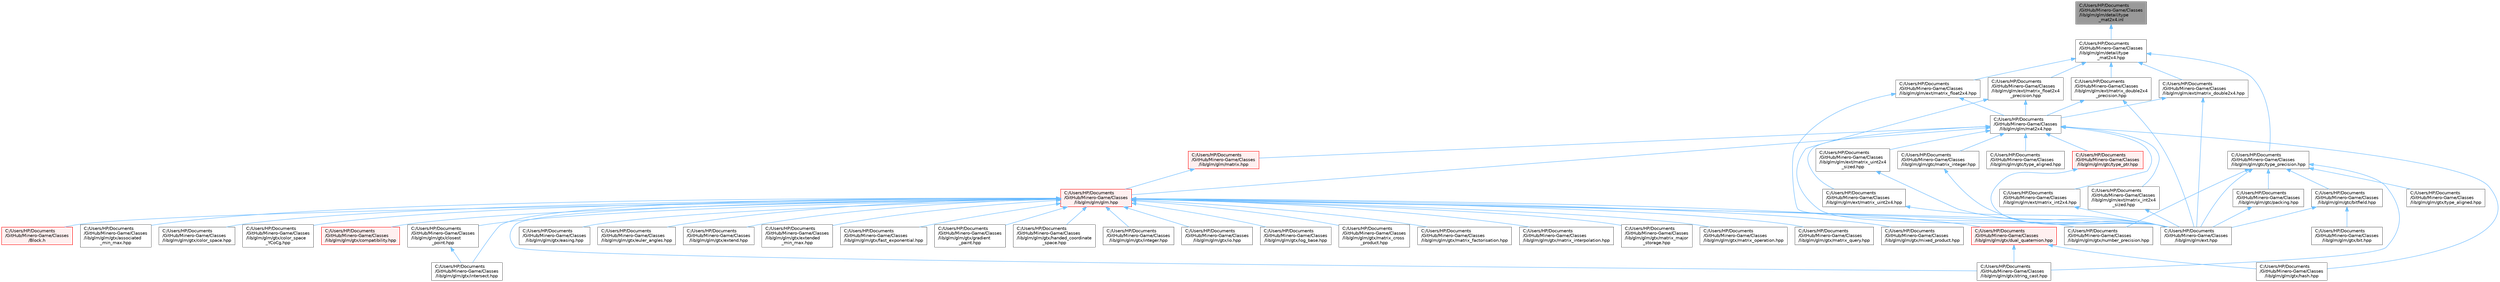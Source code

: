 digraph "C:/Users/HP/Documents/GitHub/Minero-Game/Classes/lib/glm/glm/detail/type_mat2x4.inl"
{
 // LATEX_PDF_SIZE
  bgcolor="transparent";
  edge [fontname=Helvetica,fontsize=10,labelfontname=Helvetica,labelfontsize=10];
  node [fontname=Helvetica,fontsize=10,shape=box,height=0.2,width=0.4];
  Node1 [id="Node000001",label="C:/Users/HP/Documents\l/GitHub/Minero-Game/Classes\l/lib/glm/glm/detail/type\l_mat2x4.inl",height=0.2,width=0.4,color="gray40", fillcolor="grey60", style="filled", fontcolor="black",tooltip=" "];
  Node1 -> Node2 [id="edge1_Node000001_Node000002",dir="back",color="steelblue1",style="solid",tooltip=" "];
  Node2 [id="Node000002",label="C:/Users/HP/Documents\l/GitHub/Minero-Game/Classes\l/lib/glm/glm/detail/type\l_mat2x4.hpp",height=0.2,width=0.4,color="grey40", fillcolor="white", style="filled",URL="$_classes_2lib_2glm_2glm_2detail_2type__mat2x4_8hpp.html",tooltip=" "];
  Node2 -> Node3 [id="edge2_Node000002_Node000003",dir="back",color="steelblue1",style="solid",tooltip=" "];
  Node3 [id="Node000003",label="C:/Users/HP/Documents\l/GitHub/Minero-Game/Classes\l/lib/glm/glm/ext/matrix_double2x4.hpp",height=0.2,width=0.4,color="grey40", fillcolor="white", style="filled",URL="$_classes_2lib_2glm_2glm_2ext_2matrix__double2x4_8hpp.html",tooltip=" "];
  Node3 -> Node4 [id="edge3_Node000003_Node000004",dir="back",color="steelblue1",style="solid",tooltip=" "];
  Node4 [id="Node000004",label="C:/Users/HP/Documents\l/GitHub/Minero-Game/Classes\l/lib/glm/glm/ext.hpp",height=0.2,width=0.4,color="grey40", fillcolor="white", style="filled",URL="$_classes_2lib_2glm_2glm_2ext_8hpp.html",tooltip=" "];
  Node3 -> Node5 [id="edge4_Node000003_Node000005",dir="back",color="steelblue1",style="solid",tooltip=" "];
  Node5 [id="Node000005",label="C:/Users/HP/Documents\l/GitHub/Minero-Game/Classes\l/lib/glm/glm/mat2x4.hpp",height=0.2,width=0.4,color="grey40", fillcolor="white", style="filled",URL="$_classes_2lib_2glm_2glm_2mat2x4_8hpp.html",tooltip=" "];
  Node5 -> Node6 [id="edge5_Node000005_Node000006",dir="back",color="steelblue1",style="solid",tooltip=" "];
  Node6 [id="Node000006",label="C:/Users/HP/Documents\l/GitHub/Minero-Game/Classes\l/lib/glm/glm/ext/matrix_int2x4.hpp",height=0.2,width=0.4,color="grey40", fillcolor="white", style="filled",URL="$_classes_2lib_2glm_2glm_2ext_2matrix__int2x4_8hpp.html",tooltip=" "];
  Node6 -> Node4 [id="edge6_Node000006_Node000004",dir="back",color="steelblue1",style="solid",tooltip=" "];
  Node5 -> Node7 [id="edge7_Node000005_Node000007",dir="back",color="steelblue1",style="solid",tooltip=" "];
  Node7 [id="Node000007",label="C:/Users/HP/Documents\l/GitHub/Minero-Game/Classes\l/lib/glm/glm/ext/matrix_int2x4\l_sized.hpp",height=0.2,width=0.4,color="grey40", fillcolor="white", style="filled",URL="$_classes_2lib_2glm_2glm_2ext_2matrix__int2x4__sized_8hpp.html",tooltip=" "];
  Node7 -> Node4 [id="edge8_Node000007_Node000004",dir="back",color="steelblue1",style="solid",tooltip=" "];
  Node5 -> Node8 [id="edge9_Node000005_Node000008",dir="back",color="steelblue1",style="solid",tooltip=" "];
  Node8 [id="Node000008",label="C:/Users/HP/Documents\l/GitHub/Minero-Game/Classes\l/lib/glm/glm/ext/matrix_uint2x4.hpp",height=0.2,width=0.4,color="grey40", fillcolor="white", style="filled",URL="$_classes_2lib_2glm_2glm_2ext_2matrix__uint2x4_8hpp.html",tooltip=" "];
  Node8 -> Node4 [id="edge10_Node000008_Node000004",dir="back",color="steelblue1",style="solid",tooltip=" "];
  Node5 -> Node9 [id="edge11_Node000005_Node000009",dir="back",color="steelblue1",style="solid",tooltip=" "];
  Node9 [id="Node000009",label="C:/Users/HP/Documents\l/GitHub/Minero-Game/Classes\l/lib/glm/glm/ext/matrix_uint2x4\l_sized.hpp",height=0.2,width=0.4,color="grey40", fillcolor="white", style="filled",URL="$_classes_2lib_2glm_2glm_2ext_2matrix__uint2x4__sized_8hpp.html",tooltip=" "];
  Node9 -> Node4 [id="edge12_Node000009_Node000004",dir="back",color="steelblue1",style="solid",tooltip=" "];
  Node5 -> Node10 [id="edge13_Node000005_Node000010",dir="back",color="steelblue1",style="solid",tooltip=" "];
  Node10 [id="Node000010",label="C:/Users/HP/Documents\l/GitHub/Minero-Game/Classes\l/lib/glm/glm/glm.hpp",height=0.2,width=0.4,color="red", fillcolor="#FFF0F0", style="filled",URL="$_classes_2lib_2glm_2glm_2glm_8hpp.html",tooltip=" "];
  Node10 -> Node11 [id="edge14_Node000010_Node000011",dir="back",color="steelblue1",style="solid",tooltip=" "];
  Node11 [id="Node000011",label="C:/Users/HP/Documents\l/GitHub/Minero-Game/Classes\l/Block.h",height=0.2,width=0.4,color="red", fillcolor="#FFF0F0", style="filled",URL="$_classes_2_block_8h.html",tooltip=" "];
  Node10 -> Node4 [id="edge15_Node000010_Node000004",dir="back",color="steelblue1",style="solid",tooltip=" "];
  Node10 -> Node16 [id="edge16_Node000010_Node000016",dir="back",color="steelblue1",style="solid",tooltip=" "];
  Node16 [id="Node000016",label="C:/Users/HP/Documents\l/GitHub/Minero-Game/Classes\l/lib/glm/glm/gtx/associated\l_min_max.hpp",height=0.2,width=0.4,color="grey40", fillcolor="white", style="filled",URL="$_classes_2lib_2glm_2glm_2gtx_2associated__min__max_8hpp.html",tooltip=" "];
  Node10 -> Node17 [id="edge17_Node000010_Node000017",dir="back",color="steelblue1",style="solid",tooltip=" "];
  Node17 [id="Node000017",label="C:/Users/HP/Documents\l/GitHub/Minero-Game/Classes\l/lib/glm/glm/gtx/closest\l_point.hpp",height=0.2,width=0.4,color="grey40", fillcolor="white", style="filled",URL="$_classes_2lib_2glm_2glm_2gtx_2closest__point_8hpp.html",tooltip=" "];
  Node17 -> Node18 [id="edge18_Node000017_Node000018",dir="back",color="steelblue1",style="solid",tooltip=" "];
  Node18 [id="Node000018",label="C:/Users/HP/Documents\l/GitHub/Minero-Game/Classes\l/lib/glm/glm/gtx/intersect.hpp",height=0.2,width=0.4,color="grey40", fillcolor="white", style="filled",URL="$_classes_2lib_2glm_2glm_2gtx_2intersect_8hpp.html",tooltip=" "];
  Node10 -> Node19 [id="edge19_Node000010_Node000019",dir="back",color="steelblue1",style="solid",tooltip=" "];
  Node19 [id="Node000019",label="C:/Users/HP/Documents\l/GitHub/Minero-Game/Classes\l/lib/glm/glm/gtx/color_space.hpp",height=0.2,width=0.4,color="grey40", fillcolor="white", style="filled",URL="$_classes_2lib_2glm_2glm_2gtx_2color__space_8hpp.html",tooltip=" "];
  Node10 -> Node20 [id="edge20_Node000010_Node000020",dir="back",color="steelblue1",style="solid",tooltip=" "];
  Node20 [id="Node000020",label="C:/Users/HP/Documents\l/GitHub/Minero-Game/Classes\l/lib/glm/glm/gtx/color_space\l_YCoCg.hpp",height=0.2,width=0.4,color="grey40", fillcolor="white", style="filled",URL="$_classes_2lib_2glm_2glm_2gtx_2color__space___y_co_cg_8hpp.html",tooltip=" "];
  Node10 -> Node21 [id="edge21_Node000010_Node000021",dir="back",color="steelblue1",style="solid",tooltip=" "];
  Node21 [id="Node000021",label="C:/Users/HP/Documents\l/GitHub/Minero-Game/Classes\l/lib/glm/glm/gtx/compatibility.hpp",height=0.2,width=0.4,color="red", fillcolor="#FFF0F0", style="filled",URL="$_classes_2lib_2glm_2glm_2gtx_2compatibility_8hpp.html",tooltip=" "];
  Node10 -> Node24 [id="edge22_Node000010_Node000024",dir="back",color="steelblue1",style="solid",tooltip=" "];
  Node24 [id="Node000024",label="C:/Users/HP/Documents\l/GitHub/Minero-Game/Classes\l/lib/glm/glm/gtx/dual_quaternion.hpp",height=0.2,width=0.4,color="red", fillcolor="#FFF0F0", style="filled",URL="$_classes_2lib_2glm_2glm_2gtx_2dual__quaternion_8hpp.html",tooltip=" "];
  Node24 -> Node25 [id="edge23_Node000024_Node000025",dir="back",color="steelblue1",style="solid",tooltip=" "];
  Node25 [id="Node000025",label="C:/Users/HP/Documents\l/GitHub/Minero-Game/Classes\l/lib/glm/glm/gtx/hash.hpp",height=0.2,width=0.4,color="grey40", fillcolor="white", style="filled",URL="$_classes_2lib_2glm_2glm_2gtx_2hash_8hpp.html",tooltip=" "];
  Node24 -> Node26 [id="edge24_Node000024_Node000026",dir="back",color="steelblue1",style="solid",tooltip=" "];
  Node26 [id="Node000026",label="C:/Users/HP/Documents\l/GitHub/Minero-Game/Classes\l/lib/glm/glm/gtx/string_cast.hpp",height=0.2,width=0.4,color="grey40", fillcolor="white", style="filled",URL="$_classes_2lib_2glm_2glm_2gtx_2string__cast_8hpp.html",tooltip=" "];
  Node10 -> Node30 [id="edge25_Node000010_Node000030",dir="back",color="steelblue1",style="solid",tooltip=" "];
  Node30 [id="Node000030",label="C:/Users/HP/Documents\l/GitHub/Minero-Game/Classes\l/lib/glm/glm/gtx/easing.hpp",height=0.2,width=0.4,color="grey40", fillcolor="white", style="filled",URL="$_classes_2lib_2glm_2glm_2gtx_2easing_8hpp.html",tooltip=" "];
  Node10 -> Node23 [id="edge26_Node000010_Node000023",dir="back",color="steelblue1",style="solid",tooltip=" "];
  Node23 [id="Node000023",label="C:/Users/HP/Documents\l/GitHub/Minero-Game/Classes\l/lib/glm/glm/gtx/euler_angles.hpp",height=0.2,width=0.4,color="grey40", fillcolor="white", style="filled",URL="$_classes_2lib_2glm_2glm_2gtx_2euler__angles_8hpp.html",tooltip=" "];
  Node10 -> Node31 [id="edge27_Node000010_Node000031",dir="back",color="steelblue1",style="solid",tooltip=" "];
  Node31 [id="Node000031",label="C:/Users/HP/Documents\l/GitHub/Minero-Game/Classes\l/lib/glm/glm/gtx/extend.hpp",height=0.2,width=0.4,color="grey40", fillcolor="white", style="filled",URL="$_classes_2lib_2glm_2glm_2gtx_2extend_8hpp.html",tooltip=" "];
  Node10 -> Node32 [id="edge28_Node000010_Node000032",dir="back",color="steelblue1",style="solid",tooltip=" "];
  Node32 [id="Node000032",label="C:/Users/HP/Documents\l/GitHub/Minero-Game/Classes\l/lib/glm/glm/gtx/extended\l_min_max.hpp",height=0.2,width=0.4,color="grey40", fillcolor="white", style="filled",URL="$_classes_2lib_2glm_2glm_2gtx_2extended__min__max_8hpp.html",tooltip=" "];
  Node10 -> Node33 [id="edge29_Node000010_Node000033",dir="back",color="steelblue1",style="solid",tooltip=" "];
  Node33 [id="Node000033",label="C:/Users/HP/Documents\l/GitHub/Minero-Game/Classes\l/lib/glm/glm/gtx/fast_exponential.hpp",height=0.2,width=0.4,color="grey40", fillcolor="white", style="filled",URL="$_classes_2lib_2glm_2glm_2gtx_2fast__exponential_8hpp.html",tooltip=" "];
  Node10 -> Node34 [id="edge30_Node000010_Node000034",dir="back",color="steelblue1",style="solid",tooltip=" "];
  Node34 [id="Node000034",label="C:/Users/HP/Documents\l/GitHub/Minero-Game/Classes\l/lib/glm/glm/gtx/gradient\l_paint.hpp",height=0.2,width=0.4,color="grey40", fillcolor="white", style="filled",URL="$_classes_2lib_2glm_2glm_2gtx_2gradient__paint_8hpp.html",tooltip=" "];
  Node10 -> Node35 [id="edge31_Node000010_Node000035",dir="back",color="steelblue1",style="solid",tooltip=" "];
  Node35 [id="Node000035",label="C:/Users/HP/Documents\l/GitHub/Minero-Game/Classes\l/lib/glm/glm/gtx/handed_coordinate\l_space.hpp",height=0.2,width=0.4,color="grey40", fillcolor="white", style="filled",URL="$_classes_2lib_2glm_2glm_2gtx_2handed__coordinate__space_8hpp.html",tooltip=" "];
  Node10 -> Node36 [id="edge32_Node000010_Node000036",dir="back",color="steelblue1",style="solid",tooltip=" "];
  Node36 [id="Node000036",label="C:/Users/HP/Documents\l/GitHub/Minero-Game/Classes\l/lib/glm/glm/gtx/integer.hpp",height=0.2,width=0.4,color="grey40", fillcolor="white", style="filled",URL="$_classes_2lib_2glm_2glm_2gtx_2integer_8hpp.html",tooltip=" "];
  Node10 -> Node18 [id="edge33_Node000010_Node000018",dir="back",color="steelblue1",style="solid",tooltip=" "];
  Node10 -> Node29 [id="edge34_Node000010_Node000029",dir="back",color="steelblue1",style="solid",tooltip=" "];
  Node29 [id="Node000029",label="C:/Users/HP/Documents\l/GitHub/Minero-Game/Classes\l/lib/glm/glm/gtx/io.hpp",height=0.2,width=0.4,color="grey40", fillcolor="white", style="filled",URL="$_classes_2lib_2glm_2glm_2gtx_2io_8hpp.html",tooltip=" "];
  Node10 -> Node37 [id="edge35_Node000010_Node000037",dir="back",color="steelblue1",style="solid",tooltip=" "];
  Node37 [id="Node000037",label="C:/Users/HP/Documents\l/GitHub/Minero-Game/Classes\l/lib/glm/glm/gtx/log_base.hpp",height=0.2,width=0.4,color="grey40", fillcolor="white", style="filled",URL="$_classes_2lib_2glm_2glm_2gtx_2log__base_8hpp.html",tooltip=" "];
  Node10 -> Node38 [id="edge36_Node000010_Node000038",dir="back",color="steelblue1",style="solid",tooltip=" "];
  Node38 [id="Node000038",label="C:/Users/HP/Documents\l/GitHub/Minero-Game/Classes\l/lib/glm/glm/gtx/matrix_cross\l_product.hpp",height=0.2,width=0.4,color="grey40", fillcolor="white", style="filled",URL="$_classes_2lib_2glm_2glm_2gtx_2matrix__cross__product_8hpp.html",tooltip=" "];
  Node10 -> Node39 [id="edge37_Node000010_Node000039",dir="back",color="steelblue1",style="solid",tooltip=" "];
  Node39 [id="Node000039",label="C:/Users/HP/Documents\l/GitHub/Minero-Game/Classes\l/lib/glm/glm/gtx/matrix_factorisation.hpp",height=0.2,width=0.4,color="grey40", fillcolor="white", style="filled",URL="$_classes_2lib_2glm_2glm_2gtx_2matrix__factorisation_8hpp.html",tooltip=" "];
  Node10 -> Node40 [id="edge38_Node000010_Node000040",dir="back",color="steelblue1",style="solid",tooltip=" "];
  Node40 [id="Node000040",label="C:/Users/HP/Documents\l/GitHub/Minero-Game/Classes\l/lib/glm/glm/gtx/matrix_interpolation.hpp",height=0.2,width=0.4,color="grey40", fillcolor="white", style="filled",URL="$_classes_2lib_2glm_2glm_2gtx_2matrix__interpolation_8hpp.html",tooltip=" "];
  Node10 -> Node41 [id="edge39_Node000010_Node000041",dir="back",color="steelblue1",style="solid",tooltip=" "];
  Node41 [id="Node000041",label="C:/Users/HP/Documents\l/GitHub/Minero-Game/Classes\l/lib/glm/glm/gtx/matrix_major\l_storage.hpp",height=0.2,width=0.4,color="grey40", fillcolor="white", style="filled",URL="$_classes_2lib_2glm_2glm_2gtx_2matrix__major__storage_8hpp.html",tooltip=" "];
  Node10 -> Node42 [id="edge40_Node000010_Node000042",dir="back",color="steelblue1",style="solid",tooltip=" "];
  Node42 [id="Node000042",label="C:/Users/HP/Documents\l/GitHub/Minero-Game/Classes\l/lib/glm/glm/gtx/matrix_operation.hpp",height=0.2,width=0.4,color="grey40", fillcolor="white", style="filled",URL="$_classes_2lib_2glm_2glm_2gtx_2matrix__operation_8hpp.html",tooltip=" "];
  Node10 -> Node43 [id="edge41_Node000010_Node000043",dir="back",color="steelblue1",style="solid",tooltip=" "];
  Node43 [id="Node000043",label="C:/Users/HP/Documents\l/GitHub/Minero-Game/Classes\l/lib/glm/glm/gtx/matrix_query.hpp",height=0.2,width=0.4,color="grey40", fillcolor="white", style="filled",URL="$_classes_2lib_2glm_2glm_2gtx_2matrix__query_8hpp.html",tooltip=" "];
  Node10 -> Node44 [id="edge42_Node000010_Node000044",dir="back",color="steelblue1",style="solid",tooltip=" "];
  Node44 [id="Node000044",label="C:/Users/HP/Documents\l/GitHub/Minero-Game/Classes\l/lib/glm/glm/gtx/mixed_product.hpp",height=0.2,width=0.4,color="grey40", fillcolor="white", style="filled",URL="$_classes_2lib_2glm_2glm_2gtx_2mixed__product_8hpp.html",tooltip=" "];
  Node10 -> Node46 [id="edge43_Node000010_Node000046",dir="back",color="steelblue1",style="solid",tooltip=" "];
  Node46 [id="Node000046",label="C:/Users/HP/Documents\l/GitHub/Minero-Game/Classes\l/lib/glm/glm/gtx/number_precision.hpp",height=0.2,width=0.4,color="grey40", fillcolor="white", style="filled",URL="$_classes_2lib_2glm_2glm_2gtx_2number__precision_8hpp.html",tooltip=" "];
  Node10 -> Node26 [id="edge44_Node000010_Node000026",dir="back",color="steelblue1",style="solid",tooltip=" "];
  Node5 -> Node64 [id="edge45_Node000005_Node000064",dir="back",color="steelblue1",style="solid",tooltip=" "];
  Node64 [id="Node000064",label="C:/Users/HP/Documents\l/GitHub/Minero-Game/Classes\l/lib/glm/glm/gtc/matrix_integer.hpp",height=0.2,width=0.4,color="grey40", fillcolor="white", style="filled",URL="$_classes_2lib_2glm_2glm_2gtc_2matrix__integer_8hpp.html",tooltip=" "];
  Node64 -> Node4 [id="edge46_Node000064_Node000004",dir="back",color="steelblue1",style="solid",tooltip=" "];
  Node5 -> Node65 [id="edge47_Node000005_Node000065",dir="back",color="steelblue1",style="solid",tooltip=" "];
  Node65 [id="Node000065",label="C:/Users/HP/Documents\l/GitHub/Minero-Game/Classes\l/lib/glm/glm/gtc/type_aligned.hpp",height=0.2,width=0.4,color="grey40", fillcolor="white", style="filled",URL="$_classes_2lib_2glm_2glm_2gtc_2type__aligned_8hpp.html",tooltip=" "];
  Node5 -> Node66 [id="edge48_Node000005_Node000066",dir="back",color="steelblue1",style="solid",tooltip=" "];
  Node66 [id="Node000066",label="C:/Users/HP/Documents\l/GitHub/Minero-Game/Classes\l/lib/glm/glm/gtc/type_ptr.hpp",height=0.2,width=0.4,color="red", fillcolor="#FFF0F0", style="filled",URL="$_classes_2lib_2glm_2glm_2gtc_2type__ptr_8hpp.html",tooltip=" "];
  Node66 -> Node4 [id="edge49_Node000066_Node000004",dir="back",color="steelblue1",style="solid",tooltip=" "];
  Node5 -> Node25 [id="edge50_Node000005_Node000025",dir="back",color="steelblue1",style="solid",tooltip=" "];
  Node5 -> Node68 [id="edge51_Node000005_Node000068",dir="back",color="steelblue1",style="solid",tooltip=" "];
  Node68 [id="Node000068",label="C:/Users/HP/Documents\l/GitHub/Minero-Game/Classes\l/lib/glm/glm/matrix.hpp",height=0.2,width=0.4,color="red", fillcolor="#FFF0F0", style="filled",URL="$_classes_2lib_2glm_2glm_2matrix_8hpp.html",tooltip=" "];
  Node68 -> Node10 [id="edge52_Node000068_Node000010",dir="back",color="steelblue1",style="solid",tooltip=" "];
  Node2 -> Node130 [id="edge53_Node000002_Node000130",dir="back",color="steelblue1",style="solid",tooltip=" "];
  Node130 [id="Node000130",label="C:/Users/HP/Documents\l/GitHub/Minero-Game/Classes\l/lib/glm/glm/ext/matrix_double2x4\l_precision.hpp",height=0.2,width=0.4,color="grey40", fillcolor="white", style="filled",URL="$_classes_2lib_2glm_2glm_2ext_2matrix__double2x4__precision_8hpp.html",tooltip=" "];
  Node130 -> Node4 [id="edge54_Node000130_Node000004",dir="back",color="steelblue1",style="solid",tooltip=" "];
  Node130 -> Node5 [id="edge55_Node000130_Node000005",dir="back",color="steelblue1",style="solid",tooltip=" "];
  Node2 -> Node131 [id="edge56_Node000002_Node000131",dir="back",color="steelblue1",style="solid",tooltip=" "];
  Node131 [id="Node000131",label="C:/Users/HP/Documents\l/GitHub/Minero-Game/Classes\l/lib/glm/glm/ext/matrix_float2x4.hpp",height=0.2,width=0.4,color="grey40", fillcolor="white", style="filled",URL="$_classes_2lib_2glm_2glm_2ext_2matrix__float2x4_8hpp.html",tooltip=" "];
  Node131 -> Node4 [id="edge57_Node000131_Node000004",dir="back",color="steelblue1",style="solid",tooltip=" "];
  Node131 -> Node5 [id="edge58_Node000131_Node000005",dir="back",color="steelblue1",style="solid",tooltip=" "];
  Node2 -> Node132 [id="edge59_Node000002_Node000132",dir="back",color="steelblue1",style="solid",tooltip=" "];
  Node132 [id="Node000132",label="C:/Users/HP/Documents\l/GitHub/Minero-Game/Classes\l/lib/glm/glm/ext/matrix_float2x4\l_precision.hpp",height=0.2,width=0.4,color="grey40", fillcolor="white", style="filled",URL="$_classes_2lib_2glm_2glm_2ext_2matrix__float2x4__precision_8hpp.html",tooltip=" "];
  Node132 -> Node4 [id="edge60_Node000132_Node000004",dir="back",color="steelblue1",style="solid",tooltip=" "];
  Node132 -> Node5 [id="edge61_Node000132_Node000005",dir="back",color="steelblue1",style="solid",tooltip=" "];
  Node2 -> Node88 [id="edge62_Node000002_Node000088",dir="back",color="steelblue1",style="solid",tooltip=" "];
  Node88 [id="Node000088",label="C:/Users/HP/Documents\l/GitHub/Minero-Game/Classes\l/lib/glm/glm/gtc/type_precision.hpp",height=0.2,width=0.4,color="grey40", fillcolor="white", style="filled",URL="$_classes_2lib_2glm_2glm_2gtc_2type__precision_8hpp.html",tooltip=" "];
  Node88 -> Node4 [id="edge63_Node000088_Node000004",dir="back",color="steelblue1",style="solid",tooltip=" "];
  Node88 -> Node89 [id="edge64_Node000088_Node000089",dir="back",color="steelblue1",style="solid",tooltip=" "];
  Node89 [id="Node000089",label="C:/Users/HP/Documents\l/GitHub/Minero-Game/Classes\l/lib/glm/glm/gtc/bitfield.hpp",height=0.2,width=0.4,color="grey40", fillcolor="white", style="filled",URL="$_classes_2lib_2glm_2glm_2gtc_2bitfield_8hpp.html",tooltip=" "];
  Node89 -> Node4 [id="edge65_Node000089_Node000004",dir="back",color="steelblue1",style="solid",tooltip=" "];
  Node89 -> Node90 [id="edge66_Node000089_Node000090",dir="back",color="steelblue1",style="solid",tooltip=" "];
  Node90 [id="Node000090",label="C:/Users/HP/Documents\l/GitHub/Minero-Game/Classes\l/lib/glm/glm/gtx/bit.hpp",height=0.2,width=0.4,color="grey40", fillcolor="white", style="filled",URL="$_classes_2lib_2glm_2glm_2gtx_2bit_8hpp.html",tooltip=" "];
  Node88 -> Node91 [id="edge67_Node000088_Node000091",dir="back",color="steelblue1",style="solid",tooltip=" "];
  Node91 [id="Node000091",label="C:/Users/HP/Documents\l/GitHub/Minero-Game/Classes\l/lib/glm/glm/gtc/packing.hpp",height=0.2,width=0.4,color="grey40", fillcolor="white", style="filled",URL="$_classes_2lib_2glm_2glm_2gtc_2packing_8hpp.html",tooltip=" "];
  Node91 -> Node4 [id="edge68_Node000091_Node000004",dir="back",color="steelblue1",style="solid",tooltip=" "];
  Node88 -> Node46 [id="edge69_Node000088_Node000046",dir="back",color="steelblue1",style="solid",tooltip=" "];
  Node88 -> Node26 [id="edge70_Node000088_Node000026",dir="back",color="steelblue1",style="solid",tooltip=" "];
  Node88 -> Node92 [id="edge71_Node000088_Node000092",dir="back",color="steelblue1",style="solid",tooltip=" "];
  Node92 [id="Node000092",label="C:/Users/HP/Documents\l/GitHub/Minero-Game/Classes\l/lib/glm/glm/gtx/type_aligned.hpp",height=0.2,width=0.4,color="grey40", fillcolor="white", style="filled",URL="$_classes_2lib_2glm_2glm_2gtx_2type__aligned_8hpp.html",tooltip=" "];
}
